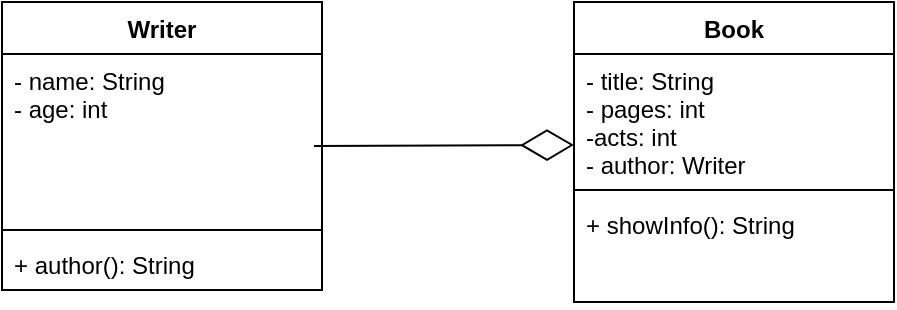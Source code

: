 <mxfile version="15.8.3" type="github">
  <diagram id="HGrj7MA19J8nOd9qs_zO" name="Page-1">
    <mxGraphModel dx="1422" dy="794" grid="1" gridSize="10" guides="1" tooltips="1" connect="1" arrows="1" fold="1" page="1" pageScale="1" pageWidth="827" pageHeight="1169" math="0" shadow="0">
      <root>
        <mxCell id="0" />
        <mxCell id="1" parent="0" />
        <mxCell id="tSZ9e7oq33AQVrN2Z5Zv-1" value="Book" style="swimlane;fontStyle=1;align=center;verticalAlign=top;childLayout=stackLayout;horizontal=1;startSize=26;horizontalStack=0;resizeParent=1;resizeParentMax=0;resizeLast=0;collapsible=1;marginBottom=0;" vertex="1" parent="1">
          <mxGeometry x="620" y="80" width="160" height="150" as="geometry" />
        </mxCell>
        <mxCell id="tSZ9e7oq33AQVrN2Z5Zv-2" value="- title: String&#xa;- pages: int&#xa;-acts: int&#xa;- author: Writer" style="text;strokeColor=none;fillColor=none;align=left;verticalAlign=top;spacingLeft=4;spacingRight=4;overflow=hidden;rotatable=0;points=[[0,0.5],[1,0.5]];portConstraint=eastwest;" vertex="1" parent="tSZ9e7oq33AQVrN2Z5Zv-1">
          <mxGeometry y="26" width="160" height="64" as="geometry" />
        </mxCell>
        <mxCell id="tSZ9e7oq33AQVrN2Z5Zv-3" value="" style="line;strokeWidth=1;fillColor=none;align=left;verticalAlign=middle;spacingTop=-1;spacingLeft=3;spacingRight=3;rotatable=0;labelPosition=right;points=[];portConstraint=eastwest;" vertex="1" parent="tSZ9e7oq33AQVrN2Z5Zv-1">
          <mxGeometry y="90" width="160" height="8" as="geometry" />
        </mxCell>
        <mxCell id="tSZ9e7oq33AQVrN2Z5Zv-4" value="+ showInfo(): String" style="text;strokeColor=none;fillColor=none;align=left;verticalAlign=top;spacingLeft=4;spacingRight=4;overflow=hidden;rotatable=0;points=[[0,0.5],[1,0.5]];portConstraint=eastwest;" vertex="1" parent="tSZ9e7oq33AQVrN2Z5Zv-1">
          <mxGeometry y="98" width="160" height="52" as="geometry" />
        </mxCell>
        <mxCell id="tSZ9e7oq33AQVrN2Z5Zv-5" value="Writer" style="swimlane;fontStyle=1;align=center;verticalAlign=top;childLayout=stackLayout;horizontal=1;startSize=26;horizontalStack=0;resizeParent=1;resizeParentMax=0;resizeLast=0;collapsible=1;marginBottom=0;" vertex="1" parent="1">
          <mxGeometry x="334" y="80" width="160" height="144" as="geometry" />
        </mxCell>
        <mxCell id="tSZ9e7oq33AQVrN2Z5Zv-6" value="- name: String&#xa;- age: int" style="text;strokeColor=none;fillColor=none;align=left;verticalAlign=top;spacingLeft=4;spacingRight=4;overflow=hidden;rotatable=0;points=[[0,0.5],[1,0.5]];portConstraint=eastwest;" vertex="1" parent="tSZ9e7oq33AQVrN2Z5Zv-5">
          <mxGeometry y="26" width="160" height="84" as="geometry" />
        </mxCell>
        <mxCell id="tSZ9e7oq33AQVrN2Z5Zv-7" value="" style="line;strokeWidth=1;fillColor=none;align=left;verticalAlign=middle;spacingTop=-1;spacingLeft=3;spacingRight=3;rotatable=0;labelPosition=right;points=[];portConstraint=eastwest;" vertex="1" parent="tSZ9e7oq33AQVrN2Z5Zv-5">
          <mxGeometry y="110" width="160" height="8" as="geometry" />
        </mxCell>
        <mxCell id="tSZ9e7oq33AQVrN2Z5Zv-8" value="+ author(): String" style="text;strokeColor=none;fillColor=none;align=left;verticalAlign=top;spacingLeft=4;spacingRight=4;overflow=hidden;rotatable=0;points=[[0,0.5],[1,0.5]];portConstraint=eastwest;" vertex="1" parent="tSZ9e7oq33AQVrN2Z5Zv-5">
          <mxGeometry y="118" width="160" height="26" as="geometry" />
        </mxCell>
        <mxCell id="tSZ9e7oq33AQVrN2Z5Zv-11" value="" style="endArrow=diamondThin;endFill=0;endSize=24;html=1;rounded=0;" edge="1" parent="1">
          <mxGeometry width="160" relative="1" as="geometry">
            <mxPoint x="490" y="152" as="sourcePoint" />
            <mxPoint x="620" y="151.5" as="targetPoint" />
          </mxGeometry>
        </mxCell>
      </root>
    </mxGraphModel>
  </diagram>
</mxfile>
